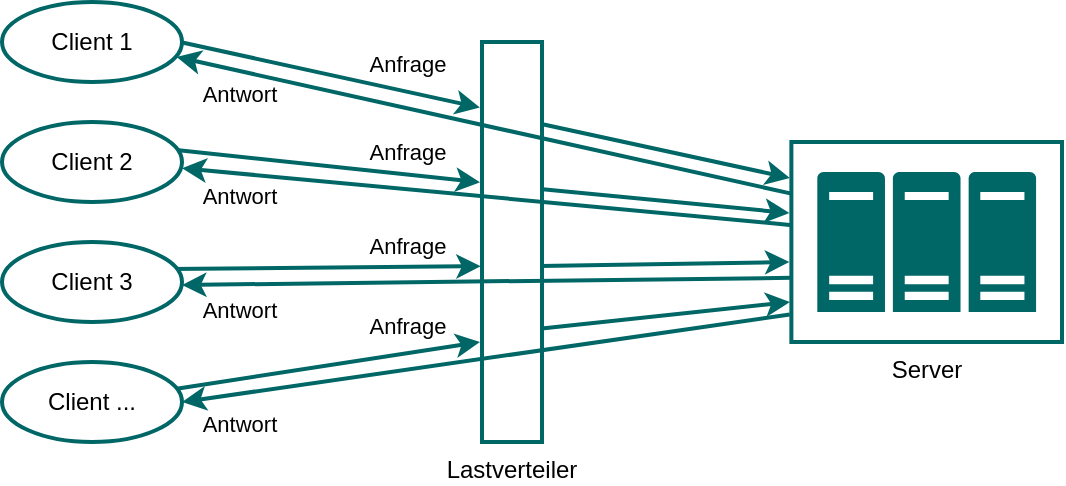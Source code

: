 <mxfile version="25.0.3">
  <diagram name="Seite-1" id="aojfDJwjILQy_K07FhVm">
    <mxGraphModel dx="1185" dy="653" grid="1" gridSize="10" guides="1" tooltips="1" connect="1" arrows="1" fold="1" page="1" pageScale="1" pageWidth="827" pageHeight="1169" math="0" shadow="0">
      <root>
        <mxCell id="0" />
        <mxCell id="1" parent="0" />
        <mxCell id="HURbYVueDMVfM8QDSERr-22" value="" style="endArrow=classic;html=1;rounded=0;strokeColor=#006666;strokeWidth=2;" edge="1" parent="1">
          <mxGeometry width="50" height="50" relative="1" as="geometry">
            <mxPoint x="166.534" y="273.47" as="sourcePoint" />
            <mxPoint x="319" y="250" as="targetPoint" />
          </mxGeometry>
        </mxCell>
        <mxCell id="HURbYVueDMVfM8QDSERr-21" value="" style="endArrow=classic;html=1;rounded=0;strokeColor=#006666;strokeWidth=2;entryX=-0.121;entryY=0.585;entryDx=0;entryDy=0;entryPerimeter=0;" edge="1" parent="1">
          <mxGeometry width="50" height="50" relative="1" as="geometry">
            <mxPoint x="349" y="212" as="sourcePoint" />
            <mxPoint x="473.69" y="210.0" as="targetPoint" />
          </mxGeometry>
        </mxCell>
        <mxCell id="HURbYVueDMVfM8QDSERr-13" value="" style="endArrow=classic;html=1;rounded=0;strokeColor=#006666;strokeWidth=2;exitX=0.957;exitY=0.467;exitDx=0;exitDy=0;exitPerimeter=0;" edge="1" parent="1">
          <mxGeometry width="50" height="50" relative="1" as="geometry">
            <mxPoint x="347.71" y="173.42" as="sourcePoint" />
            <mxPoint x="473.69" y="185.508" as="targetPoint" />
          </mxGeometry>
        </mxCell>
        <mxCell id="HURbYVueDMVfM8QDSERr-24" value="" style="endArrow=classic;html=1;rounded=0;strokeColor=#006666;strokeWidth=2;entryX=-0.102;entryY=0.28;entryDx=0;entryDy=0;entryPerimeter=0;exitX=0.965;exitY=0.31;exitDx=0;exitDy=0;exitPerimeter=0;" edge="1" parent="1">
          <mxGeometry width="50" height="50" relative="1" as="geometry">
            <mxPoint x="347.95" y="140.6" as="sourcePoint" />
            <mxPoint x="473.94" y="168" as="targetPoint" />
          </mxGeometry>
        </mxCell>
        <mxCell id="HURbYVueDMVfM8QDSERr-23" value="" style="endArrow=classic;html=1;rounded=0;strokeColor=#006666;strokeWidth=2;exitX=0.957;exitY=0.717;exitDx=0;exitDy=0;exitPerimeter=0;entryX=-0.035;entryY=0.8;entryDx=0;entryDy=0;entryPerimeter=0;" edge="1" parent="1" source="HURbYVueDMVfM8QDSERr-5">
          <mxGeometry width="50" height="50" relative="1" as="geometry">
            <mxPoint x="352.95" y="246.42" as="sourcePoint" />
            <mxPoint x="473.954" y="230" as="targetPoint" />
          </mxGeometry>
        </mxCell>
        <mxCell id="HURbYVueDMVfM8QDSERr-7" value="Server" style="rounded=0;whiteSpace=wrap;html=1;strokeWidth=2;strokeColor=#006666;verticalAlign=top;spacing=2;labelPosition=center;verticalLabelPosition=bottom;align=center;" vertex="1" parent="1">
          <mxGeometry x="474.69" y="150" width="135.31" height="100" as="geometry" />
        </mxCell>
        <mxCell id="HURbYVueDMVfM8QDSERr-2" value="Client ..." style="ellipse;whiteSpace=wrap;html=1;strokeWidth=2;strokeColor=#006666;" vertex="1" parent="1">
          <mxGeometry x="80" y="260" width="90" height="40" as="geometry" />
        </mxCell>
        <mxCell id="HURbYVueDMVfM8QDSERr-6" value="" style="sketch=0;aspect=fixed;pointerEvents=1;shadow=0;dashed=0;html=1;strokeColor=none;labelPosition=center;verticalLabelPosition=bottom;verticalAlign=top;align=center;fillColor=#006666;shape=mxgraph.mscae.enterprise.server_farm" vertex="1" parent="1">
          <mxGeometry x="487.66" y="165" width="109.38" height="70" as="geometry" />
        </mxCell>
        <mxCell id="HURbYVueDMVfM8QDSERr-9" value="" style="endArrow=classic;html=1;rounded=0;strokeColor=#006666;strokeWidth=2;entryX=-0.102;entryY=0.28;entryDx=0;entryDy=0;entryPerimeter=0;exitX=1;exitY=0.5;exitDx=0;exitDy=0;" edge="1" parent="1">
          <mxGeometry width="50" height="50" relative="1" as="geometry">
            <mxPoint x="169.0" y="100" as="sourcePoint" />
            <mxPoint x="318.94" y="132.8" as="targetPoint" />
          </mxGeometry>
        </mxCell>
        <mxCell id="HURbYVueDMVfM8QDSERr-1" value="Client 1" style="ellipse;whiteSpace=wrap;html=1;strokeWidth=2;strokeColor=#006666;" vertex="1" parent="1">
          <mxGeometry x="80" y="80" width="90" height="40" as="geometry" />
        </mxCell>
        <mxCell id="HURbYVueDMVfM8QDSERr-5" value="Lastverteiler" style="rounded=0;whiteSpace=wrap;html=1;labelPosition=center;verticalLabelPosition=bottom;align=center;verticalAlign=top;strokeWidth=2;strokeColor=#006666;" vertex="1" parent="1">
          <mxGeometry x="320" y="100" width="30" height="200" as="geometry" />
        </mxCell>
        <mxCell id="HURbYVueDMVfM8QDSERr-8" value="" style="endArrow=classic;html=1;rounded=0;strokeColor=#006666;strokeWidth=2;entryX=0.97;entryY=0.687;entryDx=0;entryDy=0;entryPerimeter=0;" edge="1" parent="1" target="HURbYVueDMVfM8QDSERr-1">
          <mxGeometry width="50" height="50" relative="1" as="geometry">
            <mxPoint x="474.69" y="175.83" as="sourcePoint" />
            <mxPoint x="170" y="102" as="targetPoint" />
          </mxGeometry>
        </mxCell>
        <mxCell id="HURbYVueDMVfM8QDSERr-15" value="" style="endArrow=classic;html=1;rounded=0;strokeColor=#006666;strokeWidth=2;exitX=0.889;exitY=0.328;exitDx=0;exitDy=0;exitPerimeter=0;entryX=0;entryY=0.462;entryDx=0;entryDy=0;entryPerimeter=0;" edge="1" parent="1">
          <mxGeometry width="50" height="50" relative="1" as="geometry">
            <mxPoint x="159.01" y="153.12" as="sourcePoint" />
            <mxPoint x="319" y="170.12" as="targetPoint" />
          </mxGeometry>
        </mxCell>
        <mxCell id="HURbYVueDMVfM8QDSERr-4" value="Client 2" style="ellipse;whiteSpace=wrap;html=1;strokeWidth=2;strokeColor=#006666;" vertex="1" parent="1">
          <mxGeometry x="80" y="140" width="90" height="40" as="geometry" />
        </mxCell>
        <mxCell id="HURbYVueDMVfM8QDSERr-16" value="" style="endArrow=classic;html=1;rounded=0;strokeColor=#006666;strokeWidth=2;exitX=-0.003;exitY=0.426;exitDx=0;exitDy=0;exitPerimeter=0;" edge="1" parent="1">
          <mxGeometry width="50" height="50" relative="1" as="geometry">
            <mxPoint x="475.284" y="191.6" as="sourcePoint" />
            <mxPoint x="170.041" y="163.108" as="targetPoint" />
          </mxGeometry>
        </mxCell>
        <mxCell id="HURbYVueDMVfM8QDSERr-17" value="" style="endArrow=classic;html=1;rounded=0;strokeColor=#006666;strokeWidth=2;exitX=-0.012;exitY=0.659;exitDx=0;exitDy=0;exitPerimeter=0;" edge="1" parent="1">
          <mxGeometry width="50" height="50" relative="1" as="geometry">
            <mxPoint x="475.066" y="217.9" as="sourcePoint" />
            <mxPoint x="169.985" y="221.492" as="targetPoint" />
          </mxGeometry>
        </mxCell>
        <mxCell id="HURbYVueDMVfM8QDSERr-18" value="" style="endArrow=classic;html=1;rounded=0;strokeColor=#006666;strokeWidth=2;entryX=1;entryY=0.5;entryDx=0;entryDy=0;exitX=-0.006;exitY=0.863;exitDx=0;exitDy=0;exitPerimeter=0;" edge="1" parent="1" source="HURbYVueDMVfM8QDSERr-7" target="HURbYVueDMVfM8QDSERr-2">
          <mxGeometry width="50" height="50" relative="1" as="geometry">
            <mxPoint x="504.69" y="205.83" as="sourcePoint" />
            <mxPoint x="200" y="132" as="targetPoint" />
          </mxGeometry>
        </mxCell>
        <mxCell id="HURbYVueDMVfM8QDSERr-20" value="" style="endArrow=classic;html=1;rounded=0;strokeColor=#006666;strokeWidth=2;exitX=0.926;exitY=0.338;exitDx=0;exitDy=0;exitPerimeter=0;entryX=-0.121;entryY=0.585;entryDx=0;entryDy=0;entryPerimeter=0;" edge="1" parent="1" source="HURbYVueDMVfM8QDSERr-3">
          <mxGeometry width="50" height="50" relative="1" as="geometry">
            <mxPoint x="172.19" y="213.76" as="sourcePoint" />
            <mxPoint x="319.37" y="212.1" as="targetPoint" />
          </mxGeometry>
        </mxCell>
        <mxCell id="HURbYVueDMVfM8QDSERr-3" value="Client 3" style="ellipse;whiteSpace=wrap;html=1;strokeWidth=2;strokeColor=#006666;" vertex="1" parent="1">
          <mxGeometry x="80" y="200" width="90" height="40" as="geometry" />
        </mxCell>
        <mxCell id="HURbYVueDMVfM8QDSERr-26" value="Anfrage" style="text;html=1;align=center;verticalAlign=middle;whiteSpace=wrap;rounded=0;fontSize=11;" vertex="1" parent="1">
          <mxGeometry x="258" y="101" width="50" height="20" as="geometry" />
        </mxCell>
        <mxCell id="HURbYVueDMVfM8QDSERr-27" value="Anfrage" style="text;html=1;align=center;verticalAlign=middle;whiteSpace=wrap;rounded=0;fontSize=11;" vertex="1" parent="1">
          <mxGeometry x="258" y="145" width="50" height="20" as="geometry" />
        </mxCell>
        <mxCell id="HURbYVueDMVfM8QDSERr-29" value="Anfrage" style="text;html=1;align=center;verticalAlign=middle;whiteSpace=wrap;rounded=0;fontSize=11;" vertex="1" parent="1">
          <mxGeometry x="258" y="192" width="50" height="20" as="geometry" />
        </mxCell>
        <mxCell id="HURbYVueDMVfM8QDSERr-30" value="Anfrage" style="text;html=1;align=center;verticalAlign=middle;whiteSpace=wrap;rounded=0;fontSize=11;" vertex="1" parent="1">
          <mxGeometry x="258" y="232" width="50" height="20" as="geometry" />
        </mxCell>
        <mxCell id="HURbYVueDMVfM8QDSERr-31" value="Antwort" style="text;html=1;align=center;verticalAlign=middle;whiteSpace=wrap;rounded=0;fontSize=11;" vertex="1" parent="1">
          <mxGeometry x="174" y="116" width="50" height="20" as="geometry" />
        </mxCell>
        <mxCell id="HURbYVueDMVfM8QDSERr-32" value="Antwort" style="text;html=1;align=center;verticalAlign=middle;whiteSpace=wrap;rounded=0;fontSize=11;" vertex="1" parent="1">
          <mxGeometry x="174" y="224" width="50" height="20" as="geometry" />
        </mxCell>
        <mxCell id="HURbYVueDMVfM8QDSERr-33" value="Antwort" style="text;html=1;align=center;verticalAlign=middle;whiteSpace=wrap;rounded=0;fontSize=11;" vertex="1" parent="1">
          <mxGeometry x="174" y="167" width="50" height="20" as="geometry" />
        </mxCell>
        <mxCell id="HURbYVueDMVfM8QDSERr-34" value="Antwort" style="text;html=1;align=center;verticalAlign=middle;whiteSpace=wrap;rounded=0;fontSize=11;" vertex="1" parent="1">
          <mxGeometry x="174" y="281" width="50" height="20" as="geometry" />
        </mxCell>
      </root>
    </mxGraphModel>
  </diagram>
</mxfile>
